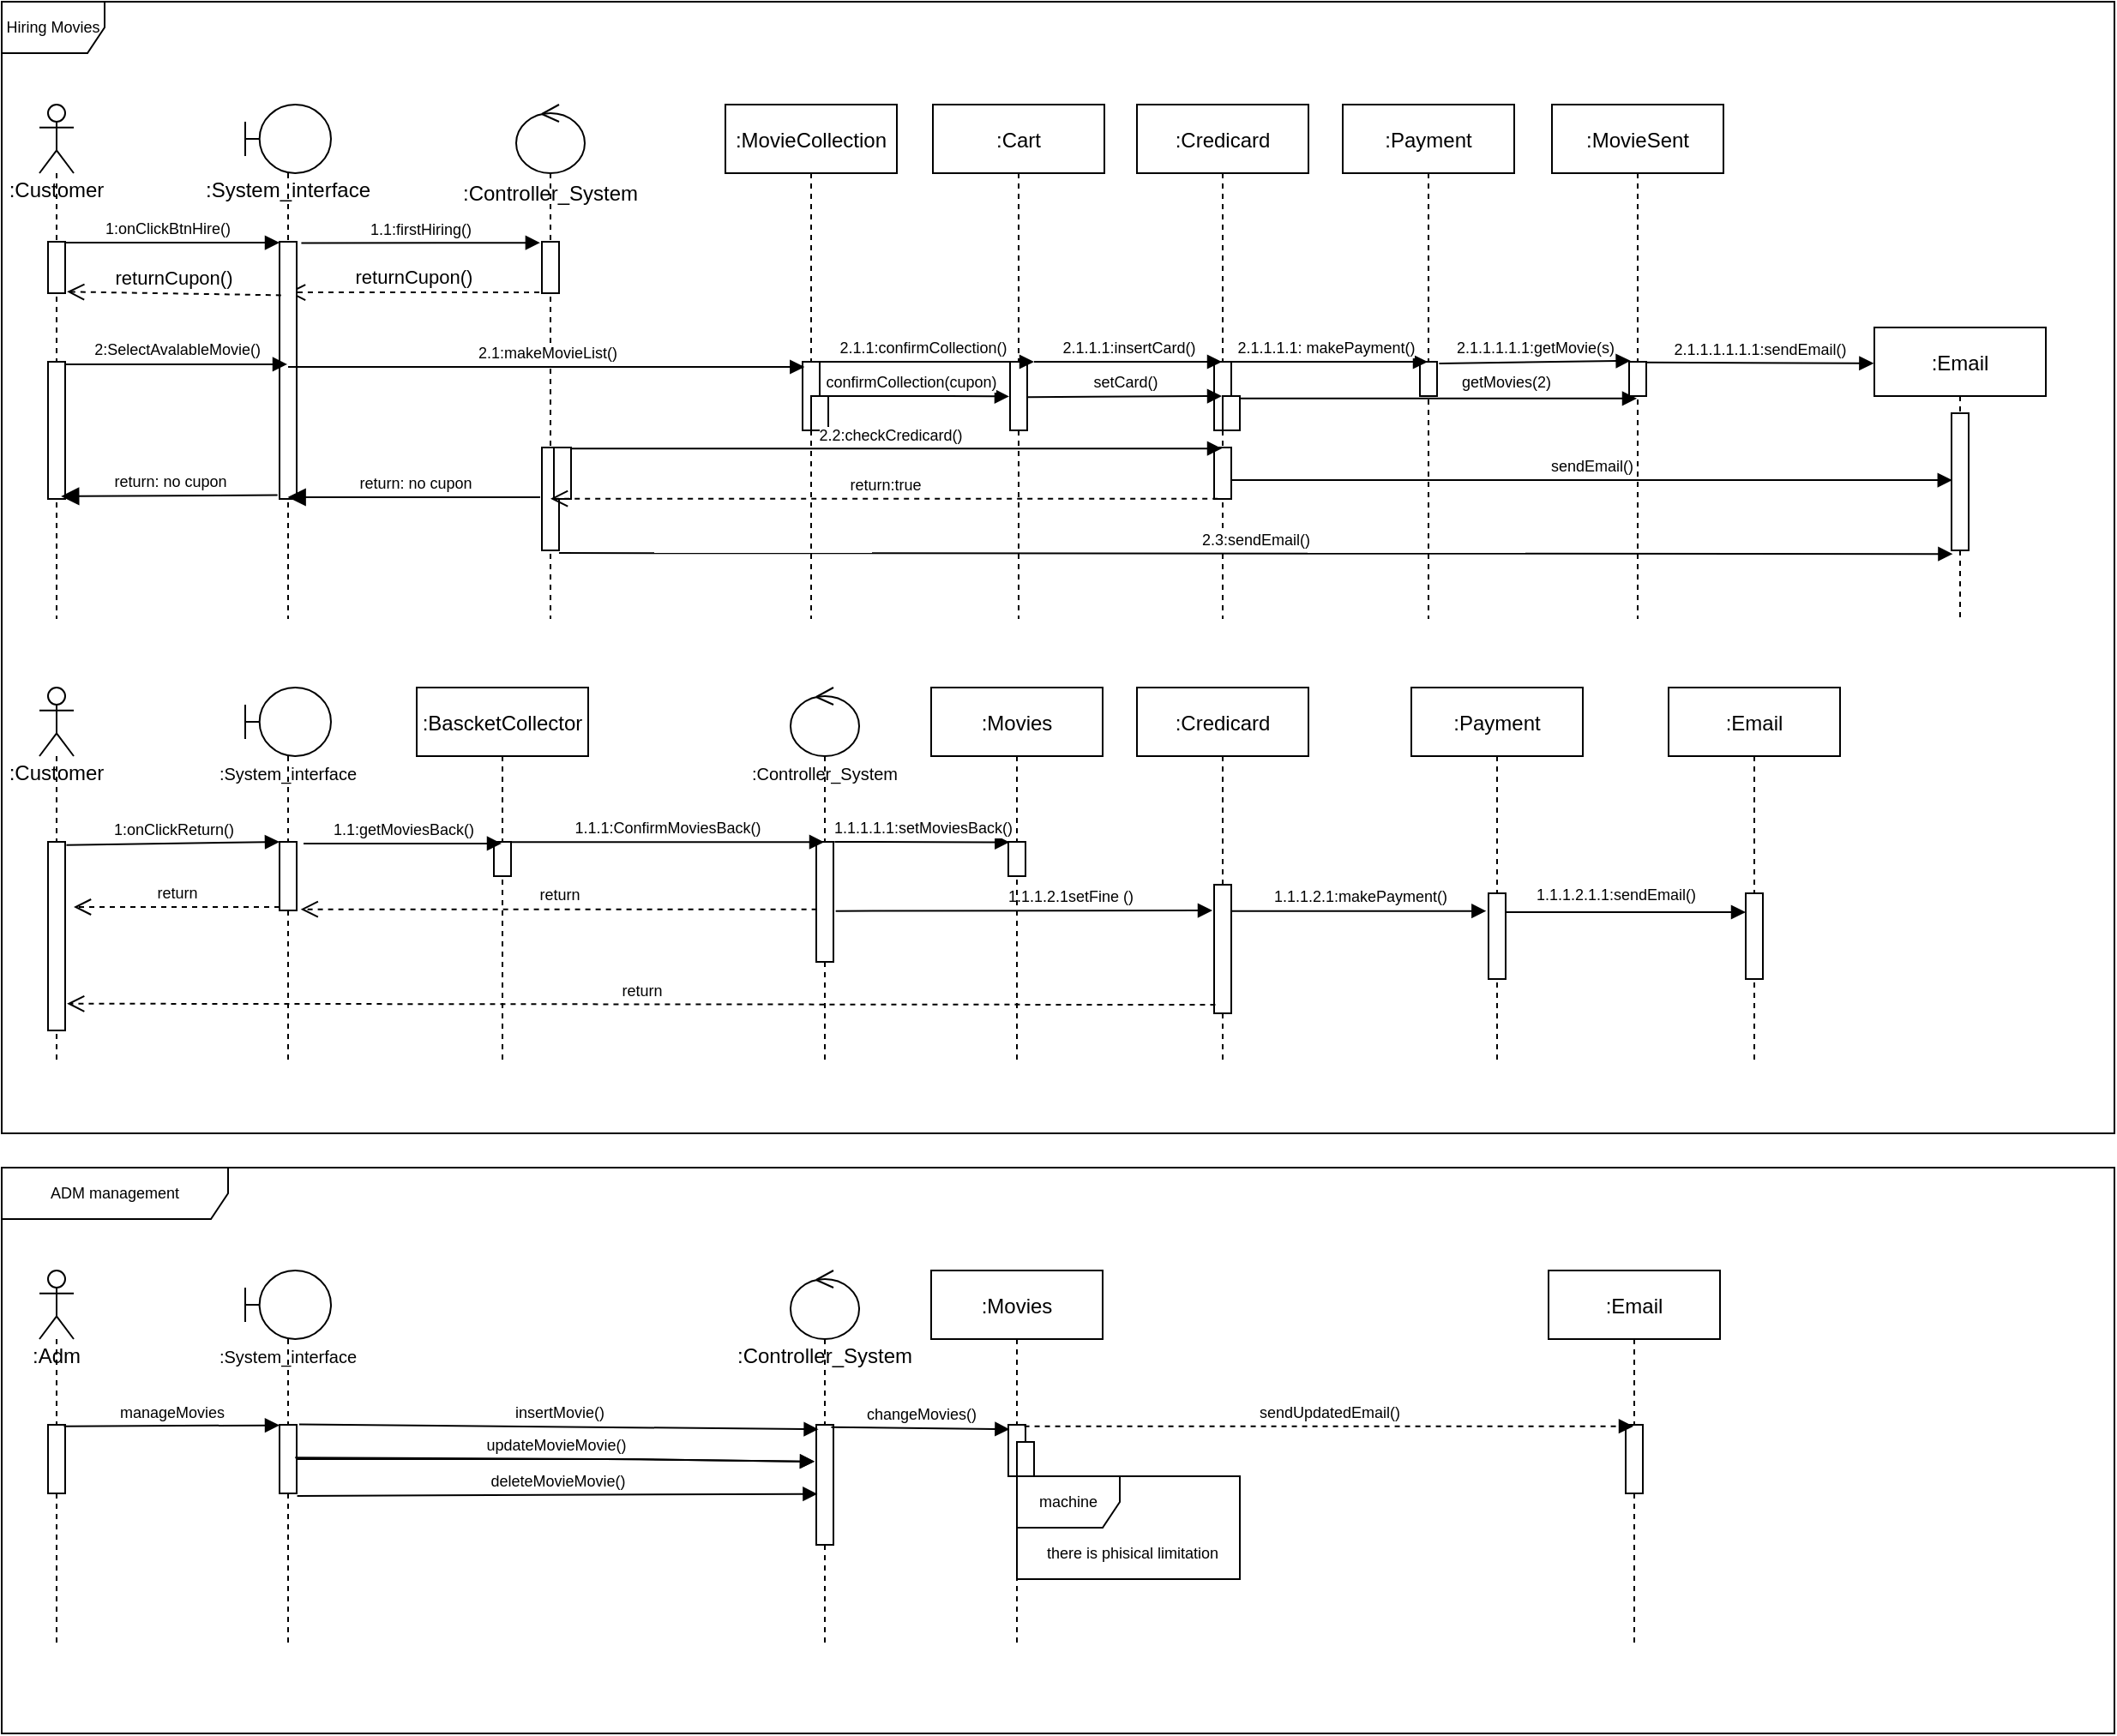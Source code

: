 <mxfile version="14.5.1" type="github" pages="2">
  <diagram id="kgpKYQtTHZ0yAKxKKP6v" name="XtraVision - Sequence Diagram">
    <mxGraphModel dx="1960" dy="1090" grid="1" gridSize="10" guides="1" tooltips="1" connect="1" arrows="1" fold="1" page="1" pageScale="1" pageWidth="850" pageHeight="1100" math="0" shadow="0">
      <root>
        <mxCell id="0" />
        <mxCell id="1" parent="0" />
        <mxCell id="9OgYv_cV8kC7q-Cjv74S-97" value="Hiring Movies" style="shape=umlFrame;whiteSpace=wrap;html=1;fontSize=9;movable=0;resizable=0;rotatable=0;deletable=0;editable=0;connectable=0;" vertex="1" parent="1">
          <mxGeometry x="18" y="20" width="1232" height="660" as="geometry" />
        </mxCell>
        <mxCell id="3nuBFxr9cyL0pnOWT2aG-7" value="returnCupon()" style="verticalAlign=bottom;endArrow=open;dashed=1;endSize=8;exitX=-0.152;exitY=0.985;shadow=0;strokeWidth=1;exitDx=0;exitDy=0;exitPerimeter=0;" parent="1" source="2R39ltGWzeSs4JhXjA6q-25" target="2R39ltGWzeSs4JhXjA6q-15" edge="1">
          <mxGeometry relative="1" as="geometry">
            <mxPoint x="190" y="179" as="targetPoint" />
            <mxPoint x="345" y="179" as="sourcePoint" />
          </mxGeometry>
        </mxCell>
        <mxCell id="3nuBFxr9cyL0pnOWT2aG-8" value="1:onClickBtnHire()" style="verticalAlign=bottom;endArrow=block;entryX=0;entryY=0.011;shadow=0;strokeWidth=1;entryDx=0;entryDy=0;entryPerimeter=0;fontSize=9;" parent="1" source="2R39ltGWzeSs4JhXjA6q-1" edge="1">
          <mxGeometry relative="1" as="geometry">
            <mxPoint x="275" y="160" as="sourcePoint" />
            <mxPoint x="180" y="160.55" as="targetPoint" />
          </mxGeometry>
        </mxCell>
        <mxCell id="2R39ltGWzeSs4JhXjA6q-1" value=":Customer" style="shape=umlLifeline;participant=umlActor;perimeter=lifelinePerimeter;whiteSpace=wrap;html=1;container=1;collapsible=0;recursiveResize=0;verticalAlign=top;spacingTop=36;outlineConnect=0;" vertex="1" parent="1">
          <mxGeometry x="40" y="80" width="20" height="300" as="geometry" />
        </mxCell>
        <mxCell id="2R39ltGWzeSs4JhXjA6q-24" value="" style="points=[];perimeter=orthogonalPerimeter;rounded=0;shadow=0;strokeWidth=1;" vertex="1" parent="2R39ltGWzeSs4JhXjA6q-1">
          <mxGeometry x="5" y="80" width="10" height="30" as="geometry" />
        </mxCell>
        <mxCell id="2R39ltGWzeSs4JhXjA6q-10" value=":MovieCollection" style="shape=umlLifeline;perimeter=lifelinePerimeter;container=1;collapsible=0;recursiveResize=0;rounded=0;shadow=0;strokeWidth=1;" vertex="1" parent="1">
          <mxGeometry x="440" y="80" width="100" height="300" as="geometry" />
        </mxCell>
        <mxCell id="9OgYv_cV8kC7q-Cjv74S-30" value="" style="points=[];perimeter=orthogonalPerimeter;rounded=0;shadow=0;strokeWidth=1;" vertex="1" parent="2R39ltGWzeSs4JhXjA6q-10">
          <mxGeometry x="45" y="150" width="10" height="40" as="geometry" />
        </mxCell>
        <mxCell id="9OgYv_cV8kC7q-Cjv74S-54" value="" style="points=[];perimeter=orthogonalPerimeter;rounded=0;shadow=0;strokeWidth=1;" vertex="1" parent="2R39ltGWzeSs4JhXjA6q-10">
          <mxGeometry x="50" y="170" width="10" height="20" as="geometry" />
        </mxCell>
        <mxCell id="2R39ltGWzeSs4JhXjA6q-12" value=":Cart" style="shape=umlLifeline;perimeter=lifelinePerimeter;container=1;collapsible=0;recursiveResize=0;rounded=0;shadow=0;strokeWidth=1;" vertex="1" parent="1">
          <mxGeometry x="561" y="80" width="100" height="300" as="geometry" />
        </mxCell>
        <mxCell id="2R39ltGWzeSs4JhXjA6q-13" value="" style="points=[];perimeter=orthogonalPerimeter;rounded=0;shadow=0;strokeWidth=1;" vertex="1" parent="2R39ltGWzeSs4JhXjA6q-12">
          <mxGeometry x="45" y="150" width="10" height="40" as="geometry" />
        </mxCell>
        <mxCell id="2R39ltGWzeSs4JhXjA6q-15" value=":System_interface" style="shape=umlLifeline;participant=umlBoundary;perimeter=lifelinePerimeter;whiteSpace=wrap;html=1;container=1;collapsible=0;recursiveResize=0;verticalAlign=top;spacingTop=36;outlineConnect=0;" vertex="1" parent="1">
          <mxGeometry x="160" y="80" width="50" height="300" as="geometry" />
        </mxCell>
        <mxCell id="2R39ltGWzeSs4JhXjA6q-16" value="" style="points=[];perimeter=orthogonalPerimeter;rounded=0;shadow=0;strokeWidth=1;" vertex="1" parent="1">
          <mxGeometry x="180" y="160" width="10" height="150" as="geometry" />
        </mxCell>
        <mxCell id="2R39ltGWzeSs4JhXjA6q-20" value="" style="shape=umlLifeline;participant=umlControl;perimeter=lifelinePerimeter;whiteSpace=wrap;html=1;container=1;collapsible=0;recursiveResize=0;verticalAlign=top;spacingTop=36;outlineConnect=0;" vertex="1" parent="1">
          <mxGeometry x="318" y="80" width="40" height="300" as="geometry" />
        </mxCell>
        <mxCell id="9OgYv_cV8kC7q-Cjv74S-37" value="" style="points=[];perimeter=orthogonalPerimeter;rounded=0;shadow=0;strokeWidth=1;" vertex="1" parent="2R39ltGWzeSs4JhXjA6q-20">
          <mxGeometry x="15" y="200" width="10" height="60" as="geometry" />
        </mxCell>
        <mxCell id="2R39ltGWzeSs4JhXjA6q-25" value="" style="html=1;points=[];perimeter=orthogonalPerimeter;" vertex="1" parent="2R39ltGWzeSs4JhXjA6q-20">
          <mxGeometry x="15" y="80" width="10" height="30" as="geometry" />
        </mxCell>
        <mxCell id="2R39ltGWzeSs4JhXjA6q-23" value=":Controller_System" style="text;html=1;strokeColor=none;fillColor=none;align=center;verticalAlign=middle;whiteSpace=wrap;rounded=0;" vertex="1" parent="1">
          <mxGeometry x="290" y="122" width="96" height="20" as="geometry" />
        </mxCell>
        <mxCell id="9OgYv_cV8kC7q-Cjv74S-4" value="1.1:firstHiring()" style="html=1;verticalAlign=bottom;endArrow=block;fontSize=9;exitX=1.271;exitY=0.005;exitDx=0;exitDy=0;exitPerimeter=0;entryX=-0.105;entryY=0.02;entryDx=0;entryDy=0;entryPerimeter=0;" edge="1" parent="1" source="2R39ltGWzeSs4JhXjA6q-16" target="2R39ltGWzeSs4JhXjA6q-25">
          <mxGeometry width="80" relative="1" as="geometry">
            <mxPoint x="340" y="170" as="sourcePoint" />
            <mxPoint x="420" y="170" as="targetPoint" />
          </mxGeometry>
        </mxCell>
        <mxCell id="9OgYv_cV8kC7q-Cjv74S-12" value="2:SelectAvalableMovie()" style="html=1;verticalAlign=bottom;endArrow=block;fontSize=9;exitX=0.95;exitY=0.037;exitDx=0;exitDy=0;exitPerimeter=0;" edge="1" target="2R39ltGWzeSs4JhXjA6q-15" parent="1">
          <mxGeometry relative="1" as="geometry">
            <mxPoint x="54.5" y="231.48" as="sourcePoint" />
          </mxGeometry>
        </mxCell>
        <mxCell id="9OgYv_cV8kC7q-Cjv74S-13" value="return: no cupon" style="html=1;verticalAlign=bottom;endArrow=block;endSize=8;fontSize=9;endFill=1;" edge="1" parent="1">
          <mxGeometry relative="1" as="geometry">
            <mxPoint x="184.81" y="309.0" as="targetPoint" />
            <mxPoint x="332" y="309" as="sourcePoint" />
          </mxGeometry>
        </mxCell>
        <mxCell id="9OgYv_cV8kC7q-Cjv74S-14" value=":Credicard" style="shape=umlLifeline;perimeter=lifelinePerimeter;container=1;collapsible=0;recursiveResize=0;rounded=0;shadow=0;strokeWidth=1;" vertex="1" parent="1">
          <mxGeometry x="680" y="80" width="100" height="300" as="geometry" />
        </mxCell>
        <mxCell id="9OgYv_cV8kC7q-Cjv74S-15" value="" style="points=[];perimeter=orthogonalPerimeter;rounded=0;shadow=0;strokeWidth=1;" vertex="1" parent="9OgYv_cV8kC7q-Cjv74S-14">
          <mxGeometry x="45" y="200" width="10" height="30" as="geometry" />
        </mxCell>
        <mxCell id="9OgYv_cV8kC7q-Cjv74S-35" value="" style="html=1;points=[];perimeter=orthogonalPerimeter;" vertex="1" parent="9OgYv_cV8kC7q-Cjv74S-14">
          <mxGeometry x="45" y="150" width="10" height="40" as="geometry" />
        </mxCell>
        <mxCell id="9OgYv_cV8kC7q-Cjv74S-56" value="" style="points=[];perimeter=orthogonalPerimeter;rounded=0;shadow=0;strokeWidth=1;" vertex="1" parent="9OgYv_cV8kC7q-Cjv74S-14">
          <mxGeometry x="50" y="170" width="10" height="20" as="geometry" />
        </mxCell>
        <mxCell id="9OgYv_cV8kC7q-Cjv74S-16" value=":Payment" style="shape=umlLifeline;perimeter=lifelinePerimeter;container=1;collapsible=0;recursiveResize=0;rounded=0;shadow=0;strokeWidth=1;" vertex="1" parent="1">
          <mxGeometry x="800" y="80" width="100" height="300" as="geometry" />
        </mxCell>
        <mxCell id="9OgYv_cV8kC7q-Cjv74S-17" value="" style="points=[];perimeter=orthogonalPerimeter;rounded=0;shadow=0;strokeWidth=1;" vertex="1" parent="9OgYv_cV8kC7q-Cjv74S-16">
          <mxGeometry x="45" y="150" width="10" height="20" as="geometry" />
        </mxCell>
        <mxCell id="9OgYv_cV8kC7q-Cjv74S-18" value=":MovieSent" style="shape=umlLifeline;perimeter=lifelinePerimeter;container=1;collapsible=0;recursiveResize=0;rounded=0;shadow=0;strokeWidth=1;" vertex="1" parent="1">
          <mxGeometry x="922" y="80" width="100" height="300" as="geometry" />
        </mxCell>
        <mxCell id="9OgYv_cV8kC7q-Cjv74S-19" value="" style="points=[];perimeter=orthogonalPerimeter;rounded=0;shadow=0;strokeWidth=1;" vertex="1" parent="9OgYv_cV8kC7q-Cjv74S-18">
          <mxGeometry x="45" y="150" width="10" height="20" as="geometry" />
        </mxCell>
        <mxCell id="9OgYv_cV8kC7q-Cjv74S-20" value=":Email" style="shape=umlLifeline;perimeter=lifelinePerimeter;container=1;collapsible=0;recursiveResize=0;rounded=0;shadow=0;strokeWidth=1;" vertex="1" parent="1">
          <mxGeometry x="1110" y="210" width="100" height="170" as="geometry" />
        </mxCell>
        <mxCell id="9OgYv_cV8kC7q-Cjv74S-21" value="" style="points=[];perimeter=orthogonalPerimeter;rounded=0;shadow=0;strokeWidth=1;" vertex="1" parent="9OgYv_cV8kC7q-Cjv74S-20">
          <mxGeometry x="45" y="50" width="10" height="80" as="geometry" />
        </mxCell>
        <mxCell id="9OgYv_cV8kC7q-Cjv74S-27" value="&lt;span style=&quot;font-size: 11px&quot;&gt;returnCupon()&lt;/span&gt;" style="html=1;verticalAlign=bottom;endArrow=open;dashed=1;endSize=8;fontSize=9;exitX=0.09;exitY=0.208;exitDx=0;exitDy=0;exitPerimeter=0;entryX=1.107;entryY=0.972;entryDx=0;entryDy=0;entryPerimeter=0;" edge="1" parent="1" source="2R39ltGWzeSs4JhXjA6q-16" target="2R39ltGWzeSs4JhXjA6q-24">
          <mxGeometry relative="1" as="geometry">
            <mxPoint x="500" y="300" as="sourcePoint" />
            <mxPoint x="55.0" y="267.8" as="targetPoint" />
          </mxGeometry>
        </mxCell>
        <mxCell id="9OgYv_cV8kC7q-Cjv74S-29" value="" style="points=[];perimeter=orthogonalPerimeter;rounded=0;shadow=0;strokeWidth=1;" vertex="1" parent="1">
          <mxGeometry x="180" y="270" width="10" as="geometry" />
        </mxCell>
        <mxCell id="9OgYv_cV8kC7q-Cjv74S-31" value="2.1:makeMovieList()" style="html=1;verticalAlign=bottom;endArrow=block;fontSize=9;entryX=0.117;entryY=0.075;entryDx=0;entryDy=0;entryPerimeter=0;" edge="1" parent="1" source="2R39ltGWzeSs4JhXjA6q-15" target="9OgYv_cV8kC7q-Cjv74S-30">
          <mxGeometry width="80" relative="1" as="geometry">
            <mxPoint x="460" y="290" as="sourcePoint" />
            <mxPoint x="540" y="290" as="targetPoint" />
          </mxGeometry>
        </mxCell>
        <mxCell id="9OgYv_cV8kC7q-Cjv74S-33" value="2.1.1:confirmCollection()" style="html=1;verticalAlign=bottom;endArrow=block;fontSize=9;" edge="1" parent="1" source="2R39ltGWzeSs4JhXjA6q-10">
          <mxGeometry width="80" relative="1" as="geometry">
            <mxPoint x="560" y="230" as="sourcePoint" />
            <mxPoint x="620" y="230" as="targetPoint" />
          </mxGeometry>
        </mxCell>
        <mxCell id="9OgYv_cV8kC7q-Cjv74S-34" value="2.1.1.1:insertCard()" style="html=1;verticalAlign=bottom;endArrow=block;fontSize=9;" edge="1" parent="1" target="9OgYv_cV8kC7q-Cjv74S-14">
          <mxGeometry width="80" relative="1" as="geometry">
            <mxPoint x="620" y="230" as="sourcePoint" />
            <mxPoint x="640" y="230" as="targetPoint" />
          </mxGeometry>
        </mxCell>
        <mxCell id="9OgYv_cV8kC7q-Cjv74S-36" value="2.2:checkCredicard()" style="html=1;verticalAlign=bottom;endArrow=block;fontSize=9;exitX=0.86;exitY=0.01;exitDx=0;exitDy=0;exitPerimeter=0;" edge="1" parent="1" source="9OgYv_cV8kC7q-Cjv74S-37" target="9OgYv_cV8kC7q-Cjv74S-14">
          <mxGeometry width="80" relative="1" as="geometry">
            <mxPoint x="520" y="250" as="sourcePoint" />
            <mxPoint x="600" y="250" as="targetPoint" />
          </mxGeometry>
        </mxCell>
        <mxCell id="9OgYv_cV8kC7q-Cjv74S-39" value="2.1.1.1.1: makePayment()" style="html=1;verticalAlign=bottom;endArrow=block;fontSize=9;" edge="1" parent="1" source="9OgYv_cV8kC7q-Cjv74S-14" target="9OgYv_cV8kC7q-Cjv74S-16">
          <mxGeometry width="80" relative="1" as="geometry">
            <mxPoint x="770" y="230" as="sourcePoint" />
            <mxPoint x="760" y="230" as="targetPoint" />
          </mxGeometry>
        </mxCell>
        <mxCell id="9OgYv_cV8kC7q-Cjv74S-40" value="2.1.1.1.1.1:getMovie(s)" style="html=1;verticalAlign=bottom;endArrow=block;fontSize=9;entryX=0.08;entryY=-0.03;entryDx=0;entryDy=0;entryPerimeter=0;exitX=1.12;exitY=0.05;exitDx=0;exitDy=0;exitPerimeter=0;" edge="1" parent="1" source="9OgYv_cV8kC7q-Cjv74S-17" target="9OgYv_cV8kC7q-Cjv74S-19">
          <mxGeometry width="80" relative="1" as="geometry">
            <mxPoint x="820" y="220" as="sourcePoint" />
            <mxPoint x="900" y="220" as="targetPoint" />
          </mxGeometry>
        </mxCell>
        <mxCell id="9OgYv_cV8kC7q-Cjv74S-41" value="" style="html=1;points=[];perimeter=orthogonalPerimeter;fontSize=9;" vertex="1" parent="1">
          <mxGeometry x="45" y="230" width="10" height="80" as="geometry" />
        </mxCell>
        <mxCell id="9OgYv_cV8kC7q-Cjv74S-42" value="return: no cupon" style="html=1;verticalAlign=bottom;endArrow=block;endSize=8;exitX=-0.117;exitY=0.985;fontSize=9;exitDx=0;exitDy=0;exitPerimeter=0;entryX=0.762;entryY=0.981;entryDx=0;entryDy=0;entryPerimeter=0;endFill=1;" edge="1" parent="1" source="2R39ltGWzeSs4JhXjA6q-16" target="9OgYv_cV8kC7q-Cjv74S-41">
          <mxGeometry relative="1" as="geometry">
            <mxPoint x="194.81" y="319.16" as="targetPoint" />
            <mxPoint x="343.31" y="319.16" as="sourcePoint" />
          </mxGeometry>
        </mxCell>
        <mxCell id="9OgYv_cV8kC7q-Cjv74S-43" value="2.1.1.1.1.1.1:sendEmail()" style="html=1;verticalAlign=bottom;endArrow=block;fontSize=9;exitX=1;exitY=0.017;exitDx=0;exitDy=0;exitPerimeter=0;entryX=-0.003;entryY=0.123;entryDx=0;entryDy=0;entryPerimeter=0;" edge="1" parent="1" source="9OgYv_cV8kC7q-Cjv74S-19" target="9OgYv_cV8kC7q-Cjv74S-20">
          <mxGeometry width="80" relative="1" as="geometry">
            <mxPoint x="740" y="320" as="sourcePoint" />
            <mxPoint x="1058" y="230" as="targetPoint" />
          </mxGeometry>
        </mxCell>
        <mxCell id="9OgYv_cV8kC7q-Cjv74S-44" value="sendEmail()" style="html=1;verticalAlign=bottom;endArrow=block;fontSize=9;entryX=0.04;entryY=0.488;entryDx=0;entryDy=0;entryPerimeter=0;" edge="1" parent="1" source="9OgYv_cV8kC7q-Cjv74S-15" target="9OgYv_cV8kC7q-Cjv74S-21">
          <mxGeometry width="80" relative="1" as="geometry">
            <mxPoint x="670" y="320" as="sourcePoint" />
            <mxPoint x="750" y="320" as="targetPoint" />
          </mxGeometry>
        </mxCell>
        <mxCell id="9OgYv_cV8kC7q-Cjv74S-45" value="2.3:sendEmail()" style="html=1;verticalAlign=bottom;endArrow=block;fontSize=9;exitX=0.997;exitY=1.026;exitDx=0;exitDy=0;exitPerimeter=0;entryX=0.072;entryY=1.026;entryDx=0;entryDy=0;entryPerimeter=0;" edge="1" parent="1" source="9OgYv_cV8kC7q-Cjv74S-37" target="9OgYv_cV8kC7q-Cjv74S-21">
          <mxGeometry width="80" relative="1" as="geometry">
            <mxPoint x="650" y="300" as="sourcePoint" />
            <mxPoint x="730" y="300" as="targetPoint" />
          </mxGeometry>
        </mxCell>
        <mxCell id="9OgYv_cV8kC7q-Cjv74S-46" value=":Customer" style="shape=umlLifeline;participant=umlActor;perimeter=lifelinePerimeter;whiteSpace=wrap;html=1;container=1;collapsible=0;recursiveResize=0;verticalAlign=top;spacingTop=36;outlineConnect=0;" vertex="1" parent="1">
          <mxGeometry x="40" y="420" width="20" height="220" as="geometry" />
        </mxCell>
        <mxCell id="9OgYv_cV8kC7q-Cjv74S-49" value="&lt;font style=&quot;font-size: 10px&quot;&gt;:System_interface&lt;/font&gt;" style="shape=umlLifeline;participant=umlBoundary;perimeter=lifelinePerimeter;whiteSpace=wrap;html=1;container=1;collapsible=0;recursiveResize=0;verticalAlign=top;spacingTop=36;outlineConnect=0;" vertex="1" parent="1">
          <mxGeometry x="160" y="420" width="50" height="220" as="geometry" />
        </mxCell>
        <mxCell id="9OgYv_cV8kC7q-Cjv74S-60" value="" style="html=1;points=[];perimeter=orthogonalPerimeter;fontSize=9;" vertex="1" parent="9OgYv_cV8kC7q-Cjv74S-49">
          <mxGeometry x="20" y="90" width="10" height="40" as="geometry" />
        </mxCell>
        <mxCell id="9OgYv_cV8kC7q-Cjv74S-53" value="" style="html=1;points=[];perimeter=orthogonalPerimeter;" vertex="1" parent="1">
          <mxGeometry x="340" y="280" width="10" height="30" as="geometry" />
        </mxCell>
        <mxCell id="9OgYv_cV8kC7q-Cjv74S-38" value="return:true" style="html=1;verticalAlign=bottom;endArrow=open;dashed=1;endSize=8;fontSize=9;exitX=0.21;exitY=0.995;exitDx=0;exitDy=0;exitPerimeter=0;" edge="1" parent="1" source="9OgYv_cV8kC7q-Cjv74S-15" target="2R39ltGWzeSs4JhXjA6q-20">
          <mxGeometry relative="1" as="geometry">
            <mxPoint x="690" y="189" as="sourcePoint" />
            <mxPoint x="520" y="250" as="targetPoint" />
          </mxGeometry>
        </mxCell>
        <mxCell id="9OgYv_cV8kC7q-Cjv74S-55" value="confirmCollection(cupon)" style="html=1;verticalAlign=bottom;endArrow=block;fontSize=9;entryX=-0.051;entryY=0.505;entryDx=0;entryDy=0;entryPerimeter=0;" edge="1" parent="1" source="2R39ltGWzeSs4JhXjA6q-10" target="2R39ltGWzeSs4JhXjA6q-13">
          <mxGeometry width="80" relative="1" as="geometry">
            <mxPoint x="490.267" y="230" as="sourcePoint" />
            <mxPoint x="620" y="230" as="targetPoint" />
            <Array as="points">
              <mxPoint x="560" y="250" />
            </Array>
          </mxGeometry>
        </mxCell>
        <mxCell id="9OgYv_cV8kC7q-Cjv74S-57" value="getMovies(2)" style="html=1;verticalAlign=bottom;endArrow=block;fontSize=9;exitX=0.98;exitY=0.07;exitDx=0;exitDy=0;exitPerimeter=0;" edge="1" parent="1" source="9OgYv_cV8kC7q-Cjv74S-56" target="9OgYv_cV8kC7q-Cjv74S-18">
          <mxGeometry x="0.337" y="1" width="80" relative="1" as="geometry">
            <mxPoint x="790" y="270" as="sourcePoint" />
            <mxPoint x="870" y="270" as="targetPoint" />
            <mxPoint as="offset" />
          </mxGeometry>
        </mxCell>
        <mxCell id="9OgYv_cV8kC7q-Cjv74S-59" value="setCard()" style="html=1;verticalAlign=bottom;endArrow=block;fontSize=9;exitX=1;exitY=0.515;exitDx=0;exitDy=0;exitPerimeter=0;" edge="1" parent="1" source="2R39ltGWzeSs4JhXjA6q-13">
          <mxGeometry width="80" relative="1" as="geometry">
            <mxPoint x="640" y="250" as="sourcePoint" />
            <mxPoint x="729.5" y="250" as="targetPoint" />
          </mxGeometry>
        </mxCell>
        <mxCell id="9OgYv_cV8kC7q-Cjv74S-61" value="1:onClickReturn()" style="html=1;verticalAlign=bottom;endArrow=block;entryX=0;entryY=0;fontSize=9;exitX=1.072;exitY=0.017;exitDx=0;exitDy=0;exitPerimeter=0;" edge="1" target="9OgYv_cV8kC7q-Cjv74S-60" parent="1" source="9OgYv_cV8kC7q-Cjv74S-7">
          <mxGeometry relative="1" as="geometry">
            <mxPoint x="-25" y="620" as="sourcePoint" />
          </mxGeometry>
        </mxCell>
        <mxCell id="9OgYv_cV8kC7q-Cjv74S-7" value="" style="html=1;points=[];perimeter=orthogonalPerimeter;fontSize=9;" vertex="1" parent="1">
          <mxGeometry x="45" y="510" width="10" height="110" as="geometry" />
        </mxCell>
        <mxCell id="9OgYv_cV8kC7q-Cjv74S-62" value="return" style="html=1;verticalAlign=bottom;endArrow=open;dashed=1;endSize=8;exitX=0;exitY=0.95;fontSize=9;" edge="1" source="9OgYv_cV8kC7q-Cjv74S-60" parent="1">
          <mxGeometry relative="1" as="geometry">
            <mxPoint x="60" y="548" as="targetPoint" />
          </mxGeometry>
        </mxCell>
        <mxCell id="9OgYv_cV8kC7q-Cjv74S-70" value="" style="shape=umlLifeline;participant=umlControl;perimeter=lifelinePerimeter;whiteSpace=wrap;html=1;container=1;collapsible=0;recursiveResize=0;verticalAlign=top;spacingTop=36;outlineConnect=0;" vertex="1" parent="1">
          <mxGeometry x="478" y="420" width="40" height="220" as="geometry" />
        </mxCell>
        <mxCell id="9OgYv_cV8kC7q-Cjv74S-71" value="" style="html=1;points=[];perimeter=orthogonalPerimeter;" vertex="1" parent="9OgYv_cV8kC7q-Cjv74S-70">
          <mxGeometry x="15" y="90" width="10" height="70" as="geometry" />
        </mxCell>
        <mxCell id="9OgYv_cV8kC7q-Cjv74S-73" value="&lt;font style=&quot;font-size: 10px&quot;&gt;:Controller_System&lt;/font&gt;" style="text;html=1;strokeColor=none;fillColor=none;align=center;verticalAlign=middle;whiteSpace=wrap;rounded=0;" vertex="1" parent="1">
          <mxGeometry x="450" y="460" width="96" height="20" as="geometry" />
        </mxCell>
        <mxCell id="9OgYv_cV8kC7q-Cjv74S-76" value=":Payment" style="shape=umlLifeline;perimeter=lifelinePerimeter;container=1;collapsible=0;recursiveResize=0;rounded=0;shadow=0;strokeWidth=1;" vertex="1" parent="1">
          <mxGeometry x="840" y="420" width="100" height="220" as="geometry" />
        </mxCell>
        <mxCell id="9OgYv_cV8kC7q-Cjv74S-77" value="" style="points=[];perimeter=orthogonalPerimeter;rounded=0;shadow=0;strokeWidth=1;" vertex="1" parent="9OgYv_cV8kC7q-Cjv74S-76">
          <mxGeometry x="45" y="120" width="10" height="50" as="geometry" />
        </mxCell>
        <mxCell id="9OgYv_cV8kC7q-Cjv74S-78" value=":BascketCollector" style="shape=umlLifeline;perimeter=lifelinePerimeter;container=1;collapsible=0;recursiveResize=0;rounded=0;shadow=0;strokeWidth=1;" vertex="1" parent="1">
          <mxGeometry x="260" y="420" width="100" height="220" as="geometry" />
        </mxCell>
        <mxCell id="9OgYv_cV8kC7q-Cjv74S-79" value="" style="points=[];perimeter=orthogonalPerimeter;rounded=0;shadow=0;strokeWidth=1;" vertex="1" parent="9OgYv_cV8kC7q-Cjv74S-78">
          <mxGeometry x="45" y="90" width="10" height="20" as="geometry" />
        </mxCell>
        <mxCell id="9OgYv_cV8kC7q-Cjv74S-80" value="1.1:getMoviesBack()" style="html=1;verticalAlign=bottom;endArrow=block;fontSize=9;exitX=1.4;exitY=0.024;exitDx=0;exitDy=0;exitPerimeter=0;" edge="1" parent="1" source="9OgYv_cV8kC7q-Cjv74S-60">
          <mxGeometry width="80" relative="1" as="geometry">
            <mxPoint x="360" y="590" as="sourcePoint" />
            <mxPoint x="309.5" y="510.96" as="targetPoint" />
          </mxGeometry>
        </mxCell>
        <mxCell id="9OgYv_cV8kC7q-Cjv74S-81" value="1.1.1:ConfirmMoviesBack()" style="html=1;verticalAlign=bottom;endArrow=block;fontSize=9;exitX=1.038;exitY=0.006;exitDx=0;exitDy=0;exitPerimeter=0;" edge="1" parent="1" source="9OgYv_cV8kC7q-Cjv74S-79" target="9OgYv_cV8kC7q-Cjv74S-70">
          <mxGeometry width="80" relative="1" as="geometry">
            <mxPoint x="400" y="570" as="sourcePoint" />
            <mxPoint x="480" y="570" as="targetPoint" />
          </mxGeometry>
        </mxCell>
        <mxCell id="9OgYv_cV8kC7q-Cjv74S-82" value="return" style="html=1;verticalAlign=bottom;endArrow=open;dashed=1;endSize=8;exitX=0.031;exitY=0.562;fontSize=9;exitDx=0;exitDy=0;exitPerimeter=0;entryX=1.233;entryY=0.983;entryDx=0;entryDy=0;entryPerimeter=0;" edge="1" parent="1" source="9OgYv_cV8kC7q-Cjv74S-71" target="9OgYv_cV8kC7q-Cjv74S-60">
          <mxGeometry relative="1" as="geometry">
            <mxPoint x="191.8" y="541.2" as="targetPoint" />
            <mxPoint x="493.31" y="539.14" as="sourcePoint" />
          </mxGeometry>
        </mxCell>
        <mxCell id="9OgYv_cV8kC7q-Cjv74S-83" value=":Credicard" style="shape=umlLifeline;perimeter=lifelinePerimeter;container=1;collapsible=0;recursiveResize=0;rounded=0;shadow=0;strokeWidth=1;" vertex="1" parent="1">
          <mxGeometry x="680" y="420" width="100" height="220" as="geometry" />
        </mxCell>
        <mxCell id="9OgYv_cV8kC7q-Cjv74S-85" value="" style="html=1;points=[];perimeter=orthogonalPerimeter;" vertex="1" parent="9OgYv_cV8kC7q-Cjv74S-83">
          <mxGeometry x="45" y="115" width="10" height="75" as="geometry" />
        </mxCell>
        <mxCell id="9OgYv_cV8kC7q-Cjv74S-87" value="1.1.1.2.1setFine ()" style="html=1;verticalAlign=bottom;endArrow=block;fontSize=9;exitX=1.133;exitY=0.576;exitDx=0;exitDy=0;exitPerimeter=0;" edge="1" parent="1" source="9OgYv_cV8kC7q-Cjv74S-71">
          <mxGeometry x="0.245" width="80" relative="1" as="geometry">
            <mxPoint x="501.33" y="527.34" as="sourcePoint" />
            <mxPoint x="724" y="550" as="targetPoint" />
            <mxPoint as="offset" />
          </mxGeometry>
        </mxCell>
        <mxCell id="9OgYv_cV8kC7q-Cjv74S-88" value="1.1.1.2.1:makePayment()" style="html=1;verticalAlign=bottom;endArrow=block;fontSize=9;entryX=-0.133;entryY=0.207;entryDx=0;entryDy=0;entryPerimeter=0;" edge="1" parent="1" source="9OgYv_cV8kC7q-Cjv74S-85" target="9OgYv_cV8kC7q-Cjv74S-77">
          <mxGeometry width="80" relative="1" as="geometry">
            <mxPoint x="745" y="309.04" as="sourcePoint" />
            <mxPoint x="1115.4" y="309.04" as="targetPoint" />
          </mxGeometry>
        </mxCell>
        <mxCell id="9OgYv_cV8kC7q-Cjv74S-89" value=":Email" style="shape=umlLifeline;perimeter=lifelinePerimeter;container=1;collapsible=0;recursiveResize=0;rounded=0;shadow=0;strokeWidth=1;" vertex="1" parent="1">
          <mxGeometry x="990" y="420" width="100" height="220" as="geometry" />
        </mxCell>
        <mxCell id="9OgYv_cV8kC7q-Cjv74S-90" value="" style="points=[];perimeter=orthogonalPerimeter;rounded=0;shadow=0;strokeWidth=1;" vertex="1" parent="9OgYv_cV8kC7q-Cjv74S-89">
          <mxGeometry x="45" y="120" width="10" height="50" as="geometry" />
        </mxCell>
        <mxCell id="9OgYv_cV8kC7q-Cjv74S-91" style="edgeStyle=orthogonalEdgeStyle;rounded=0;orthogonalLoop=1;jettySize=auto;html=1;startArrow=none;startFill=0;endArrow=block;endFill=1;fontSize=9;entryX=0;entryY=0.22;entryDx=0;entryDy=0;entryPerimeter=0;" edge="1" parent="1" source="9OgYv_cV8kC7q-Cjv74S-77" target="9OgYv_cV8kC7q-Cjv74S-90">
          <mxGeometry relative="1" as="geometry">
            <mxPoint x="964" y="550" as="targetPoint" />
            <Array as="points">
              <mxPoint x="930" y="551" />
              <mxPoint x="930" y="551" />
            </Array>
          </mxGeometry>
        </mxCell>
        <mxCell id="9OgYv_cV8kC7q-Cjv74S-92" value="1.1.1.2.1.1:sendEmail()" style="edgeLabel;html=1;align=center;verticalAlign=middle;resizable=0;points=[];fontSize=9;" vertex="1" connectable="0" parent="9OgYv_cV8kC7q-Cjv74S-91">
          <mxGeometry x="-0.084" y="1" relative="1" as="geometry">
            <mxPoint y="-9" as="offset" />
          </mxGeometry>
        </mxCell>
        <mxCell id="9OgYv_cV8kC7q-Cjv74S-93" value=":Movies" style="shape=umlLifeline;perimeter=lifelinePerimeter;container=1;collapsible=0;recursiveResize=0;rounded=0;shadow=0;strokeWidth=1;" vertex="1" parent="1">
          <mxGeometry x="560" y="420" width="100" height="220" as="geometry" />
        </mxCell>
        <mxCell id="9OgYv_cV8kC7q-Cjv74S-94" value="" style="html=1;points=[];perimeter=orthogonalPerimeter;" vertex="1" parent="9OgYv_cV8kC7q-Cjv74S-93">
          <mxGeometry x="45" y="90" width="10" height="20" as="geometry" />
        </mxCell>
        <mxCell id="9OgYv_cV8kC7q-Cjv74S-95" value="return" style="html=1;verticalAlign=bottom;endArrow=open;dashed=1;endSize=8;fontSize=9;exitX=0.072;exitY=0.934;exitDx=0;exitDy=0;exitPerimeter=0;entryX=1.107;entryY=0.858;entryDx=0;entryDy=0;entryPerimeter=0;" edge="1" parent="1" source="9OgYv_cV8kC7q-Cjv74S-85" target="9OgYv_cV8kC7q-Cjv74S-7">
          <mxGeometry relative="1" as="geometry">
            <mxPoint x="470" y="530" as="sourcePoint" />
            <mxPoint x="390" y="530" as="targetPoint" />
          </mxGeometry>
        </mxCell>
        <mxCell id="9OgYv_cV8kC7q-Cjv74S-96" value="1.1.1.1.1:setMoviesBack()" style="html=1;verticalAlign=bottom;endArrow=block;fontSize=9;exitX=1.067;exitY=0;exitDx=0;exitDy=0;exitPerimeter=0;entryX=0.067;entryY=0.011;entryDx=0;entryDy=0;entryPerimeter=0;" edge="1" parent="1" source="9OgYv_cV8kC7q-Cjv74S-71" target="9OgYv_cV8kC7q-Cjv74S-94">
          <mxGeometry width="80" relative="1" as="geometry">
            <mxPoint x="580" y="500" as="sourcePoint" />
            <mxPoint x="660" y="500" as="targetPoint" />
          </mxGeometry>
        </mxCell>
        <mxCell id="9OgYv_cV8kC7q-Cjv74S-98" value=":Adm" style="shape=umlLifeline;participant=umlActor;perimeter=lifelinePerimeter;whiteSpace=wrap;html=1;container=1;collapsible=0;recursiveResize=0;verticalAlign=top;spacingTop=36;outlineConnect=0;" vertex="1" parent="1">
          <mxGeometry x="40" y="760" width="20" height="220" as="geometry" />
        </mxCell>
        <mxCell id="9OgYv_cV8kC7q-Cjv74S-107" value="" style="html=1;points=[];perimeter=orthogonalPerimeter;fontSize=9;" vertex="1" parent="9OgYv_cV8kC7q-Cjv74S-98">
          <mxGeometry x="5" y="90" width="10" height="40" as="geometry" />
        </mxCell>
        <mxCell id="9OgYv_cV8kC7q-Cjv74S-99" value="&lt;font style=&quot;font-size: 10px&quot;&gt;:System_interface&lt;/font&gt;" style="shape=umlLifeline;participant=umlBoundary;perimeter=lifelinePerimeter;whiteSpace=wrap;html=1;container=1;collapsible=0;recursiveResize=0;verticalAlign=top;spacingTop=36;outlineConnect=0;" vertex="1" parent="1">
          <mxGeometry x="160" y="760" width="50" height="220" as="geometry" />
        </mxCell>
        <mxCell id="9OgYv_cV8kC7q-Cjv74S-100" value="" style="html=1;points=[];perimeter=orthogonalPerimeter;fontSize=9;" vertex="1" parent="9OgYv_cV8kC7q-Cjv74S-99">
          <mxGeometry x="20" y="90" width="10" height="40" as="geometry" />
        </mxCell>
        <mxCell id="9OgYv_cV8kC7q-Cjv74S-101" value=":Controller_System" style="shape=umlLifeline;participant=umlControl;perimeter=lifelinePerimeter;whiteSpace=wrap;html=1;container=1;collapsible=0;recursiveResize=0;verticalAlign=top;spacingTop=36;outlineConnect=0;size=40;" vertex="1" parent="1">
          <mxGeometry x="478" y="760" width="40" height="220" as="geometry" />
        </mxCell>
        <mxCell id="9OgYv_cV8kC7q-Cjv74S-102" value="" style="html=1;points=[];perimeter=orthogonalPerimeter;" vertex="1" parent="9OgYv_cV8kC7q-Cjv74S-101">
          <mxGeometry x="15" y="90" width="10" height="70" as="geometry" />
        </mxCell>
        <mxCell id="9OgYv_cV8kC7q-Cjv74S-103" value=":Movies" style="shape=umlLifeline;perimeter=lifelinePerimeter;container=1;collapsible=0;recursiveResize=0;rounded=0;shadow=0;strokeWidth=1;" vertex="1" parent="1">
          <mxGeometry x="560" y="760" width="100" height="220" as="geometry" />
        </mxCell>
        <mxCell id="9OgYv_cV8kC7q-Cjv74S-104" value="" style="html=1;points=[];perimeter=orthogonalPerimeter;" vertex="1" parent="9OgYv_cV8kC7q-Cjv74S-103">
          <mxGeometry x="45" y="90" width="10" height="30" as="geometry" />
        </mxCell>
        <mxCell id="9OgYv_cV8kC7q-Cjv74S-120" value="" style="html=1;points=[];perimeter=orthogonalPerimeter;fontSize=9;" vertex="1" parent="9OgYv_cV8kC7q-Cjv74S-103">
          <mxGeometry x="50" y="100" width="10" height="20" as="geometry" />
        </mxCell>
        <mxCell id="9OgYv_cV8kC7q-Cjv74S-105" value=":Email" style="shape=umlLifeline;perimeter=lifelinePerimeter;container=1;collapsible=0;recursiveResize=0;rounded=0;shadow=0;strokeWidth=1;" vertex="1" parent="1">
          <mxGeometry x="920" y="760" width="100" height="220" as="geometry" />
        </mxCell>
        <mxCell id="9OgYv_cV8kC7q-Cjv74S-106" value="" style="points=[];perimeter=orthogonalPerimeter;rounded=0;shadow=0;strokeWidth=1;" vertex="1" parent="9OgYv_cV8kC7q-Cjv74S-105">
          <mxGeometry x="45" y="90" width="10" height="40" as="geometry" />
        </mxCell>
        <mxCell id="9OgYv_cV8kC7q-Cjv74S-108" value="manageMovies" style="html=1;verticalAlign=bottom;endArrow=block;fontSize=9;exitX=0.929;exitY=0.021;exitDx=0;exitDy=0;exitPerimeter=0;entryX=0;entryY=0.007;entryDx=0;entryDy=0;entryPerimeter=0;" edge="1" parent="1" source="9OgYv_cV8kC7q-Cjv74S-107" target="9OgYv_cV8kC7q-Cjv74S-100">
          <mxGeometry width="80" relative="1" as="geometry">
            <mxPoint x="340" y="790" as="sourcePoint" />
            <mxPoint x="420" y="790" as="targetPoint" />
          </mxGeometry>
        </mxCell>
        <mxCell id="9OgYv_cV8kC7q-Cjv74S-109" value="insertMovie()" style="html=1;verticalAlign=bottom;endArrow=block;fontSize=9;exitX=1.143;exitY=-0.007;exitDx=0;exitDy=0;exitPerimeter=0;entryX=0.129;entryY=0.037;entryDx=0;entryDy=0;entryPerimeter=0;" edge="1" parent="1" source="9OgYv_cV8kC7q-Cjv74S-100" target="9OgYv_cV8kC7q-Cjv74S-102">
          <mxGeometry width="80" relative="1" as="geometry">
            <mxPoint x="64.29" y="860.84" as="sourcePoint" />
            <mxPoint x="370" y="910" as="targetPoint" />
          </mxGeometry>
        </mxCell>
        <mxCell id="9OgYv_cV8kC7q-Cjv74S-110" value="changeMovies()" style="html=1;verticalAlign=bottom;endArrow=block;fontSize=9;exitX=0.871;exitY=0.02;exitDx=0;exitDy=0;exitPerimeter=0;entryX=0.071;entryY=0.086;entryDx=0;entryDy=0;entryPerimeter=0;" edge="1" parent="1" source="9OgYv_cV8kC7q-Cjv74S-102" target="9OgYv_cV8kC7q-Cjv74S-104">
          <mxGeometry width="80" relative="1" as="geometry">
            <mxPoint x="440" y="770" as="sourcePoint" />
            <mxPoint x="520" y="770" as="targetPoint" />
          </mxGeometry>
        </mxCell>
        <mxCell id="9OgYv_cV8kC7q-Cjv74S-111" value="updateMovieMovie()" style="html=1;verticalAlign=bottom;endArrow=block;fontSize=9;exitX=0.914;exitY=0.479;exitDx=0;exitDy=0;exitPerimeter=0;entryX=-0.1;entryY=0.306;entryDx=0;entryDy=0;entryPerimeter=0;" edge="1" parent="1" source="9OgYv_cV8kC7q-Cjv74S-100" target="9OgYv_cV8kC7q-Cjv74S-102">
          <mxGeometry width="80" relative="1" as="geometry">
            <mxPoint x="191.43" y="849.72" as="sourcePoint" />
            <mxPoint x="494.29" y="852.59" as="targetPoint" />
            <Array as="points">
              <mxPoint x="380" y="870" />
            </Array>
          </mxGeometry>
        </mxCell>
        <mxCell id="9OgYv_cV8kC7q-Cjv74S-112" value="updateMovieMovie()" style="html=1;verticalAlign=bottom;endArrow=block;fontSize=9;entryX=-0.1;entryY=0.306;entryDx=0;entryDy=0;entryPerimeter=0;" edge="1" parent="1" source="9OgYv_cV8kC7q-Cjv74S-100" target="9OgYv_cV8kC7q-Cjv74S-102">
          <mxGeometry width="80" relative="1" as="geometry">
            <mxPoint x="191.43" y="849.72" as="sourcePoint" />
            <mxPoint x="494.29" y="852.59" as="targetPoint" />
            <Array as="points">
              <mxPoint x="380" y="870" />
            </Array>
          </mxGeometry>
        </mxCell>
        <mxCell id="9OgYv_cV8kC7q-Cjv74S-113" value="deleteMovieMovie()" style="html=1;verticalAlign=bottom;endArrow=block;fontSize=9;exitX=1.029;exitY=1.036;exitDx=0;exitDy=0;exitPerimeter=0;entryX=0.071;entryY=0.576;entryDx=0;entryDy=0;entryPerimeter=0;" edge="1" parent="1" source="9OgYv_cV8kC7q-Cjv74S-100" target="9OgYv_cV8kC7q-Cjv74S-102">
          <mxGeometry width="80" relative="1" as="geometry">
            <mxPoint x="190" y="870" as="sourcePoint" />
            <mxPoint x="492" y="871.42" as="targetPoint" />
            <Array as="points" />
          </mxGeometry>
        </mxCell>
        <mxCell id="9OgYv_cV8kC7q-Cjv74S-119" value="" style="group" vertex="1" connectable="0" parent="1">
          <mxGeometry x="610" y="880" width="135" height="60" as="geometry" />
        </mxCell>
        <mxCell id="9OgYv_cV8kC7q-Cjv74S-117" value="machine" style="shape=umlFrame;whiteSpace=wrap;html=1;fontSize=9;" vertex="1" parent="9OgYv_cV8kC7q-Cjv74S-119">
          <mxGeometry width="130" height="60" as="geometry" />
        </mxCell>
        <mxCell id="9OgYv_cV8kC7q-Cjv74S-118" value="there is phisical limitation" style="text;html=1;strokeColor=none;fillColor=none;align=center;verticalAlign=middle;whiteSpace=wrap;rounded=0;fontSize=9;" vertex="1" parent="9OgYv_cV8kC7q-Cjv74S-119">
          <mxGeometry y="35" width="135" height="20" as="geometry" />
        </mxCell>
        <mxCell id="9OgYv_cV8kC7q-Cjv74S-121" value="sendUpdatedEmail()" style="html=1;verticalAlign=bottom;endArrow=block;fontSize=9;exitX=0.929;exitY=0.029;exitDx=0;exitDy=0;exitPerimeter=0;dashed=1;" edge="1" parent="1" source="9OgYv_cV8kC7q-Cjv74S-104" target="9OgYv_cV8kC7q-Cjv74S-105">
          <mxGeometry width="80" relative="1" as="geometry">
            <mxPoint x="810" y="820" as="sourcePoint" />
            <mxPoint x="890" y="820" as="targetPoint" />
          </mxGeometry>
        </mxCell>
        <mxCell id="9OgYv_cV8kC7q-Cjv74S-122" value="ADM management" style="shape=umlFrame;whiteSpace=wrap;html=1;fontSize=9;width=132;height=30;" vertex="1" parent="1">
          <mxGeometry x="18" y="700" width="1232" height="330" as="geometry" />
        </mxCell>
      </root>
    </mxGraphModel>
  </diagram>
  <diagram id="n7bLBUu4oKJ7Fsb_n60B" name="Page-2">
    <mxGraphModel dx="784" dy="436" grid="1" gridSize="10" guides="1" tooltips="1" connect="1" arrows="1" fold="1" page="1" pageScale="1" pageWidth="1100" pageHeight="850" math="0" shadow="0">
      <root>
        <mxCell id="rdNLKxUeWmusQo9a9lWO-0" />
        <mxCell id="rdNLKxUeWmusQo9a9lWO-1" parent="rdNLKxUeWmusQo9a9lWO-0" />
        <mxCell id="E0Ltbmq4JsSQH8HV2QDR-0" value="" style="shape=umlDestroy;whiteSpace=wrap;html=1;strokeWidth=3;" vertex="1" parent="rdNLKxUeWmusQo9a9lWO-1">
          <mxGeometry x="390" y="470" width="20" height="20" as="geometry" />
        </mxCell>
        <mxCell id="E0Ltbmq4JsSQH8HV2QDR-1" value="Obj1: Class 1" style="shape=umlLifeline;perimeter=lifelinePerimeter;whiteSpace=wrap;html=1;container=1;collapsible=0;recursiveResize=0;outlineConnect=0;" vertex="1" parent="rdNLKxUeWmusQo9a9lWO-1">
          <mxGeometry x="160" y="200" width="140" height="328" as="geometry" />
        </mxCell>
        <mxCell id="E0Ltbmq4JsSQH8HV2QDR-2" value="" style="html=1;points=[];perimeter=orthogonalPerimeter;" vertex="1" parent="E0Ltbmq4JsSQH8HV2QDR-1">
          <mxGeometry x="65" y="90" width="10" height="210" as="geometry" />
        </mxCell>
        <mxCell id="E0Ltbmq4JsSQH8HV2QDR-16" value="" style="endArrow=open;endFill=1;endSize=12;html=1;" edge="1" parent="E0Ltbmq4JsSQH8HV2QDR-1">
          <mxGeometry width="160" relative="1" as="geometry">
            <mxPoint x="130" y="60" as="sourcePoint" />
            <mxPoint x="140" y="90" as="targetPoint" />
          </mxGeometry>
        </mxCell>
        <mxCell id="E0Ltbmq4JsSQH8HV2QDR-17" value="create" style="text;html=1;strokeColor=none;fillColor=none;align=center;verticalAlign=middle;whiteSpace=wrap;rounded=0;fontSize=9;" vertex="1" parent="E0Ltbmq4JsSQH8HV2QDR-1">
          <mxGeometry x="110" y="44" width="40" height="20" as="geometry" />
        </mxCell>
        <mxCell id="E0Ltbmq4JsSQH8HV2QDR-19" value="" style="endArrow=block;startArrow=none;endFill=1;startFill=0;html=1;" edge="1" parent="E0Ltbmq4JsSQH8HV2QDR-1">
          <mxGeometry width="160" relative="1" as="geometry">
            <mxPoint x="74" y="160" as="sourcePoint" />
            <mxPoint x="230" y="160" as="targetPoint" />
          </mxGeometry>
        </mxCell>
        <mxCell id="E0Ltbmq4JsSQH8HV2QDR-3" value="Creating and Destroying an Object" style="text;align=center;fontStyle=1;verticalAlign=middle;spacingLeft=3;spacingRight=3;strokeColor=none;rotatable=0;points=[[0,0.5],[1,0.5]];portConstraint=eastwest;" vertex="1" parent="rdNLKxUeWmusQo9a9lWO-1">
          <mxGeometry x="120" y="140" width="200" height="26" as="geometry" />
        </mxCell>
        <mxCell id="E0Ltbmq4JsSQH8HV2QDR-4" value="Return" style="text;align=center;fontStyle=1;verticalAlign=middle;spacingLeft=3;spacingRight=3;strokeColor=none;rotatable=0;points=[[0,0.5],[1,0.5]];portConstraint=eastwest;" vertex="1" parent="rdNLKxUeWmusQo9a9lWO-1">
          <mxGeometry x="910" y="150" width="60" height="26" as="geometry" />
        </mxCell>
        <mxCell id="E0Ltbmq4JsSQH8HV2QDR-5" value="" style="html=1;points=[];perimeter=orthogonalPerimeter;" vertex="1" parent="rdNLKxUeWmusQo9a9lWO-1">
          <mxGeometry x="935" y="240" width="10" height="40" as="geometry" />
        </mxCell>
        <mxCell id="E0Ltbmq4JsSQH8HV2QDR-6" value="self call" style="edgeStyle=orthogonalEdgeStyle;html=1;align=left;spacingLeft=2;endArrow=block;rounded=0;entryX=1;entryY=0;" edge="1" target="E0Ltbmq4JsSQH8HV2QDR-5" parent="rdNLKxUeWmusQo9a9lWO-1">
          <mxGeometry relative="1" as="geometry">
            <mxPoint x="940" y="220" as="sourcePoint" />
            <Array as="points">
              <mxPoint x="970" y="220" />
            </Array>
          </mxGeometry>
        </mxCell>
        <mxCell id="E0Ltbmq4JsSQH8HV2QDR-10" value="Obj1: Class 1" style="shape=umlLifeline;perimeter=lifelinePerimeter;whiteSpace=wrap;html=1;container=1;collapsible=0;recursiveResize=0;outlineConnect=0;" vertex="1" parent="rdNLKxUeWmusQo9a9lWO-1">
          <mxGeometry x="350" y="270" width="100" height="200" as="geometry" />
        </mxCell>
        <mxCell id="E0Ltbmq4JsSQH8HV2QDR-11" value="" style="html=1;points=[];perimeter=orthogonalPerimeter;" vertex="1" parent="E0Ltbmq4JsSQH8HV2QDR-10">
          <mxGeometry x="45" y="90" width="10" height="30" as="geometry" />
        </mxCell>
        <mxCell id="E0Ltbmq4JsSQH8HV2QDR-12" value="" style="html=1;points=[];perimeter=orthogonalPerimeter;" vertex="1" parent="E0Ltbmq4JsSQH8HV2QDR-10">
          <mxGeometry x="45" y="150" width="10" height="30" as="geometry" />
        </mxCell>
        <mxCell id="E0Ltbmq4JsSQH8HV2QDR-13" value="" style="endArrow=open;endSize=12;dashed=1;html=1;exitX=1.3;exitY=0.025;exitDx=0;exitDy=0;exitPerimeter=0;" edge="1" parent="rdNLKxUeWmusQo9a9lWO-1" source="E0Ltbmq4JsSQH8HV2QDR-2">
          <mxGeometry width="160" relative="1" as="geometry">
            <mxPoint x="40" y="420" as="sourcePoint" />
            <mxPoint x="350" y="292" as="targetPoint" />
          </mxGeometry>
        </mxCell>
        <mxCell id="E0Ltbmq4JsSQH8HV2QDR-14" value="Obj1: Class 1" style="shape=umlLifeline;perimeter=lifelinePerimeter;whiteSpace=wrap;html=1;container=1;collapsible=0;recursiveResize=0;outlineConnect=0;" vertex="1" parent="rdNLKxUeWmusQo9a9lWO-1">
          <mxGeometry x="550" y="200" width="100" height="328" as="geometry" />
        </mxCell>
        <mxCell id="E0Ltbmq4JsSQH8HV2QDR-15" value="" style="html=1;points=[];perimeter=orthogonalPerimeter;" vertex="1" parent="E0Ltbmq4JsSQH8HV2QDR-14">
          <mxGeometry x="45" y="90" width="10" height="80" as="geometry" />
        </mxCell>
        <mxCell id="E0Ltbmq4JsSQH8HV2QDR-21" value="" style="endArrow=block;startArrow=none;endFill=1;startFill=0;html=1;exitX=0.986;exitY=0.63;exitDx=0;exitDy=0;exitPerimeter=0;entryX=0.043;entryY=0.019;entryDx=0;entryDy=0;entryPerimeter=0;" edge="1" parent="rdNLKxUeWmusQo9a9lWO-1" source="E0Ltbmq4JsSQH8HV2QDR-2" target="E0Ltbmq4JsSQH8HV2QDR-12">
          <mxGeometry width="160" relative="1" as="geometry">
            <mxPoint x="243.71" y="369.93" as="sourcePoint" />
            <mxPoint x="400" y="370" as="targetPoint" />
          </mxGeometry>
        </mxCell>
        <mxCell id="E0Ltbmq4JsSQH8HV2QDR-22" value="" style="endArrow=open;endFill=1;endSize=12;html=1;exitX=1;exitY=1;exitDx=0;exitDy=0;" edge="1" parent="rdNLKxUeWmusQo9a9lWO-1" source="E0Ltbmq4JsSQH8HV2QDR-23" target="E0Ltbmq4JsSQH8HV2QDR-0">
          <mxGeometry width="160" relative="1" as="geometry">
            <mxPoint x="360" y="450" as="sourcePoint" />
            <mxPoint x="370" y="480" as="targetPoint" />
          </mxGeometry>
        </mxCell>
        <mxCell id="E0Ltbmq4JsSQH8HV2QDR-23" value="destroy" style="text;html=1;strokeColor=none;fillColor=none;align=center;verticalAlign=middle;whiteSpace=wrap;rounded=0;fontSize=9;" vertex="1" parent="rdNLKxUeWmusQo9a9lWO-1">
          <mxGeometry x="300" y="440" width="40" height="20" as="geometry" />
        </mxCell>
      </root>
    </mxGraphModel>
  </diagram>
</mxfile>
